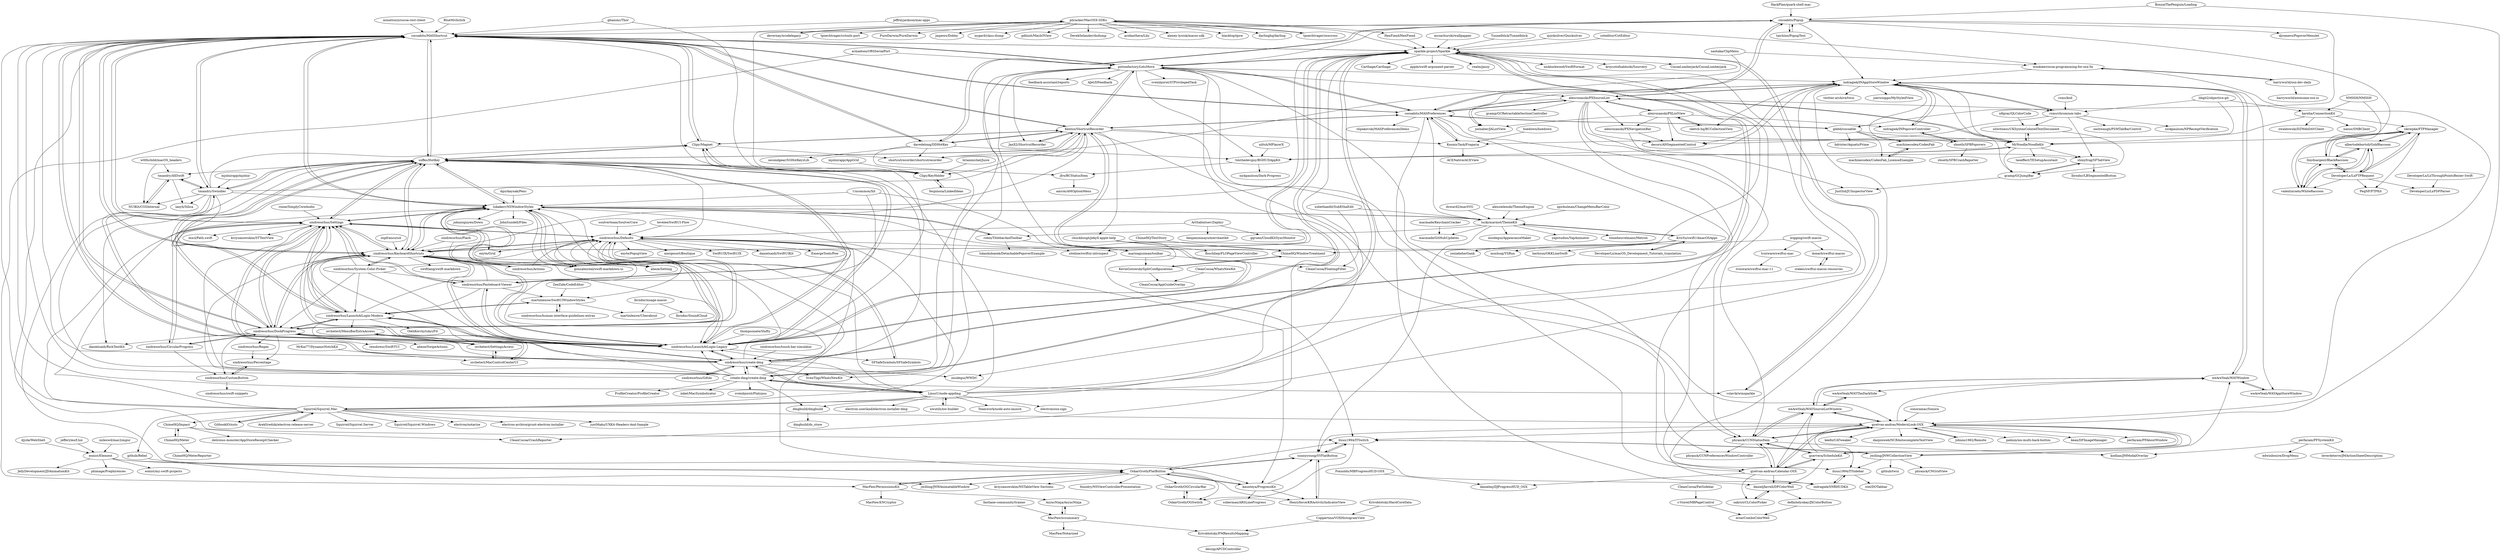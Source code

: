 digraph G {
"HackPlan/quark-shell-mac" -> "cocoabits/Popup" ["e"=1]
"Squirrel/Squirrel.Mac" -> "GitbookIO/nuts" ["e"=1]
"Squirrel/Squirrel.Mac" -> "sparkle-project/Sparkle"
"Squirrel/Squirrel.Mac" -> "ArekSredzki/electron-release-server" ["e"=1]
"Squirrel/Squirrel.Mac" -> "Squirrel/Squirrel.Server"
"Squirrel/Squirrel.Mac" -> "Squirrel/Squirrel.Windows" ["e"=1]
"Squirrel/Squirrel.Mac" -> "electron/notarize" ["e"=1]
"Squirrel/Squirrel.Mac" -> "cocoabits/MASShortcut"
"Squirrel/Squirrel.Mac" -> "electron-archive/grunt-electron-installer" ["e"=1]
"Squirrel/Squirrel.Mac" -> "gyetvan-andras/ModernLook-OSX"
"Squirrel/Squirrel.Mac" -> "potionfactory/LetsMove"
"Squirrel/Squirrel.Mac" -> "sindresorhus/Settings"
"Squirrel/Squirrel.Mac" -> "lukakerr/NSWindowStyles"
"Squirrel/Squirrel.Mac" -> "ChimeHQ/Impact"
"Squirrel/Squirrel.Mac" -> "github/Rebel"
"Squirrel/Squirrel.Mac" -> "justMaku/UXKit-Headers-And-Sample" ["e"=1]
"wigging/swift-macos" -> "trozware/swiftui-mac"
"wigging/swift-macos" -> "donarb/swiftui-macos"
"wigging/swift-macos" -> "ChimeHQ/WindowTreatment"
"mczachurski/wallpapper" -> "sparkle-project/Sparkle" ["e"=1]
"SFSafeSymbols/SFSafeSymbols" -> "sindresorhus/Defaults" ["e"=1]
"sindresorhus/Gifski" -> "sindresorhus/KeyboardShortcuts" ["e"=1]
"sindresorhus/Gifski" -> "sindresorhus/create-dmg" ["e"=1]
"sindresorhus/DockProgress" -> "sindresorhus/LaunchAtLogin-Legacy"
"sindresorhus/DockProgress" -> "sindresorhus/Settings"
"sindresorhus/DockProgress" -> "sindresorhus/KeyboardShortcuts"
"sindresorhus/DockProgress" -> "sindresorhus/Defaults"
"sindresorhus/DockProgress" -> "sindresorhus/CircularProgress"
"sindresorhus/DockProgress" -> "sindresorhus/LaunchAtLogin-Modern"
"sindresorhus/DockProgress" -> "lukakerr/NSWindowStyles"
"sindresorhus/DockProgress" -> "cocoabits/MASShortcut"
"sindresorhus/DockProgress" -> "rensbreur/SwiftTUI" ["e"=1]
"sindresorhus/DockProgress" -> "soffes/HotKey"
"sindresorhus/DockProgress" -> "sindresorhus/CustomButton"
"sindresorhus/DockProgress" -> "sindresorhus/Regex"
"sindresorhus/DockProgress" -> "aheze/SwipeActions" ["e"=1]
"sindresorhus/DockProgress" -> "sindresorhus/Percentage"
"sindresorhus/DockProgress" -> "danielsaidi/RichTextKit" ["e"=1]
"sindresorhus/Defaults" -> "sindresorhus/KeyboardShortcuts"
"sindresorhus/Defaults" -> "sindresorhus/LaunchAtLogin-Legacy"
"sindresorhus/Defaults" -> "sindresorhus/Settings"
"sindresorhus/Defaults" -> "SFSafeSymbols/SFSafeSymbols" ["e"=1]
"sindresorhus/Defaults" -> "gonzalezreal/swift-markdown-ui" ["e"=1]
"sindresorhus/Defaults" -> "EmergeTools/Pow" ["e"=1]
"sindresorhus/Defaults" -> "sindresorhus/DockProgress"
"sindresorhus/Defaults" -> "SvenTiigi/WhatsNewKit" ["e"=1]
"sindresorhus/Defaults" -> "exyte/PopupView" ["e"=1]
"sindresorhus/Defaults" -> "siteline/swiftui-introspect" ["e"=1]
"sindresorhus/Defaults" -> "mergesort/Boutique" ["e"=1]
"sindresorhus/Defaults" -> "aheze/Setting" ["e"=1]
"sindresorhus/Defaults" -> "SwiftUIX/SwiftUIX" ["e"=1]
"sindresorhus/Defaults" -> "danielsaidi/SwiftUIKit" ["e"=1]
"sindresorhus/Defaults" -> "exyte/Grid" ["e"=1]
"sindresorhus/Settings" -> "sindresorhus/LaunchAtLogin-Legacy"
"sindresorhus/Settings" -> "sindresorhus/KeyboardShortcuts"
"sindresorhus/Settings" -> "sindresorhus/Defaults"
"sindresorhus/Settings" -> "sindresorhus/DockProgress"
"sindresorhus/Settings" -> "soffes/HotKey"
"sindresorhus/Settings" -> "cocoabits/MASShortcut"
"sindresorhus/Settings" -> "lukakerr/NSWindowStyles"
"sindresorhus/Settings" -> "sindresorhus/CircularProgress"
"sindresorhus/Settings" -> "sindresorhus/LaunchAtLogin-Modern"
"sindresorhus/Settings" -> "exyte/Grid" ["e"=1]
"sindresorhus/Settings" -> "sindresorhus/Pasteboard-Viewer"
"sindresorhus/Settings" -> "sindresorhus/create-dmg"
"sindresorhus/Settings" -> "krzyzanowskim/STTextView" ["e"=1]
"sindresorhus/Settings" -> "gonzalezreal/swift-markdown-ui" ["e"=1]
"sindresorhus/Settings" -> "mxcl/Path.swift" ["e"=1]
"lukakerr/NSWindowStyles" -> "sindresorhus/LaunchAtLogin-Legacy"
"lukakerr/NSWindowStyles" -> "sindresorhus/DockProgress"
"lukakerr/NSWindowStyles" -> "cocoabits/MASShortcut"
"lukakerr/NSWindowStyles" -> "robin/TitlebarAndToolbar"
"lukakerr/NSWindowStyles" -> "sindresorhus/Settings"
"lukakerr/NSWindowStyles" -> "soffes/HotKey"
"lukakerr/NSWindowStyles" -> "sindresorhus/KeyboardShortcuts"
"lukakerr/NSWindowStyles" -> "martinlexow/SwiftUIWindowStyles"
"lukakerr/NSWindowStyles" -> "OskarGroth/FlatButton"
"lukakerr/NSWindowStyles" -> "marioaguzman/toolbar"
"lukakerr/NSWindowStyles" -> "luckymarmot/ThemeKit"
"lukakerr/NSWindowStyles" -> "kaunteya/ProgressKit"
"lukakerr/NSWindowStyles" -> "johnxnguyen/Down" ["e"=1]
"lukakerr/NSWindowStyles" -> "sparkle-project/Sparkle"
"lukakerr/NSWindowStyles" -> "JohnSundell/Files" ["e"=1]
"nwutils/nw-builder" -> "LinusU/node-appdmg" ["e"=1]
"indragiek/INAppStoreWindow" -> "weAreYeah/WAYWindow"
"indragiek/INAppStoreWindow" -> "indragiek/INPopoverController"
"indragiek/INAppStoreWindow" -> "alexrozanski/PXSourceList"
"indragiek/INAppStoreWindow" -> "gcamp/GCJumpBar"
"indragiek/INAppStoreWindow" -> "sbooth/SFBPopovers"
"indragiek/INAppStoreWindow" -> "joshaber/JAListView" ["e"=1]
"indragiek/INAppStoreWindow" -> "sketch-hq/BCCollectionView" ["e"=1]
"indragiek/INAppStoreWindow" -> "decors/ANSegmentedControl"
"indragiek/INAppStoreWindow" -> "rsms/chromium-tabs"
"indragiek/INAppStoreWindow" -> "twitter-archive/twui" ["e"=1]
"indragiek/INAppStoreWindow" -> "indragiek/SNRHUDKit"
"indragiek/INAppStoreWindow" -> "weAreYeah/WAYAppStoreWindow"
"indragiek/INAppStoreWindow" -> "MrNoodle/NoodleKit"
"indragiek/INAppStoreWindow" -> "joericioppo/MyStyledView" ["e"=1]
"indragiek/INAppStoreWindow" -> "timthedevguy/BGHUDAppKit"
"phracker/MacOSX-SDKs" -> "tpoechtrager/osxcross" ["e"=1]
"phracker/MacOSX-SDKs" -> "devernay/xcodelegacy" ["e"=1]
"phracker/MacOSX-SDKs" -> "tpoechtrager/cctools-port" ["e"=1]
"phracker/MacOSX-SDKs" -> "jmpews/Dobby" ["e"=1]
"phracker/MacOSX-SDKs" -> "nygard/class-dump" ["e"=1]
"phracker/MacOSX-SDKs" -> "gdbinit/MachOView" ["e"=1]
"phracker/MacOSX-SDKs" -> "sparkle-project/Sparkle"
"phracker/MacOSX-SDKs" -> "DerekSelander/dsdump" ["e"=1]
"phracker/MacOSX-SDKs" -> "acidanthera/Lilu" ["e"=1]
"phracker/MacOSX-SDKs" -> "alexey-lysiuk/macos-sdk"
"phracker/MacOSX-SDKs" -> "create-dmg/create-dmg"
"phracker/MacOSX-SDKs" -> "HexFiend/HexFiend" ["e"=1]
"phracker/MacOSX-SDKs" -> "PureDarwin/PureDarwin" ["e"=1]
"phracker/MacOSX-SDKs" -> "darlinghq/darling" ["e"=1]
"phracker/MacOSX-SDKs" -> "blacktop/ipsw" ["e"=1]
"LinusU/node-appdmg" -> "create-dmg/create-dmg"
"LinusU/node-appdmg" -> "sindresorhus/create-dmg"
"LinusU/node-appdmg" -> "sparkle-project/Sparkle"
"LinusU/node-appdmg" -> "cocoabits/MASShortcut"
"LinusU/node-appdmg" -> "Teamwork/node-auto-launch" ["e"=1]
"LinusU/node-appdmg" -> "indragiek/INAppStoreWindow"
"LinusU/node-appdmg" -> "electron/osx-sign" ["e"=1]
"LinusU/node-appdmg" -> "sindresorhus/LaunchAtLogin-Legacy"
"LinusU/node-appdmg" -> "nwutils/nw-builder" ["e"=1]
"LinusU/node-appdmg" -> "lukakerr/NSWindowStyles"
"LinusU/node-appdmg" -> "dmgbuild/dmgbuild"
"LinusU/node-appdmg" -> "Squirrel/Squirrel.Mac"
"LinusU/node-appdmg" -> "electron-userland/electron-installer-dmg" ["e"=1]
"LinusU/node-appdmg" -> "potionfactory/LetsMove"
"LinusU/node-appdmg" -> "soffes/HotKey"
"Uncommon/Xit" -> "lukakerr/NSWindowStyles" ["e"=1]
"Uncommon/Xit" -> "sindresorhus/Pasteboard-Viewer" ["e"=1]
"Uncommon/Xit" -> "marioaguzman/toolbar" ["e"=1]
"mileswd/mac2imgur" -> "eonist/Element" ["e"=1]
"niltsh/MPlayerX" -> "timthedevguy/BGHUDAppKit" ["e"=1]
"iluuu1994/ITSwitch" -> "jwilling/JNWCollectionView"
"iluuu1994/ITSwitch" -> "sunnyyoung/SYFlatButton"
"iluuu1994/ITSwitch" -> "OskarGroth/OGSwitch"
"iluuu1994/ITSwitch" -> "danieljfarrell/DFColorWell"
"cocoabits/MASPreferences" -> "Kentzo/ShortcutRecorder"
"cocoabits/MASPreferences" -> "glebd/cocoafob"
"cocoabits/MASPreferences" -> "cocoabits/MASShortcut"
"cocoabits/MASPreferences" -> "alexrozanski/PXSourceList"
"cocoabits/MASPreferences" -> "shpakovski/MASPreferencesDemo"
"cocoabits/MASPreferences" -> "cocoabits/Popup"
"cocoabits/MASPreferences" -> "potionfactory/LetsMove"
"cocoabits/MASPreferences" -> "phranck/CCNStatusItem"
"cocoabits/MASPreferences" -> "KosmicTask/Fragaria"
"cocoabits/MASPreferences" -> "iluuu1994/ITSidebar"
"cocoabits/MASPreferences" -> "indragiek/INAppStoreWindow"
"cocoabits/MASPreferences" -> "indragiek/SNRHUDKit"
"sindresorhus/CircularProgress" -> "sindresorhus/DockProgress"
"sindresorhus/CircularProgress" -> "sindresorhus/CustomButton"
"sindresorhus/CircularProgress" -> "sindresorhus/Settings"
"cocoabits/Popup" -> "taichino/PopupTest"
"cocoabits/Popup" -> "cocoabits/MASPreferences"
"cocoabits/Popup" -> "davedelong/DDHotKey"
"cocoabits/Popup" -> "indragiek/INAppStoreWindow"
"cocoabits/Popup" -> "cocoabits/MASShortcut"
"cocoabits/Popup" -> "MrNoodle/NoodleKit"
"cocoabits/Popup" -> "glebd/cocoafob"
"cocoabits/Popup" -> "djromero/PopoverMenulet"
"subethaedit/SubEthaEdit" -> "luckymarmot/ThemeKit" ["e"=1]
"subethaedit/SubEthaEdit" -> "CleanCocoa/FloatingFilter" ["e"=1]
"hoedown/hoedown" -> "KosmicTask/Fragaria" ["e"=1]
"dgurkaynak/Penc" -> "lukakerr/NSWindowStyles" ["e"=1]
"tpoechtrager/osxcross" -> "phracker/MacOSX-SDKs" ["e"=1]
"naotaka/ClipMenu" -> "wookiee/cocoa-programming-for-osx-5e" ["e"=1]
"naotaka/ClipMenu" -> "shortcutrecorder/shortcutrecorder" ["e"=1]
"rnine/SimplyCoreAudio" -> "sindresorhus/Settings" ["e"=1]
"albertodebortoli/GoldRaccoon" -> "lloydsargent/BlackRaccoon"
"albertodebortoli/GoldRaccoon" -> "valentinradu/WhiteRaccoon"
"albertodebortoli/GoldRaccoon" -> "nkreipke/FTPManager"
"albertodebortoli/GoldRaccoon" -> "DeveloperLx/LxFTPRequest"
"libgit2/objective-git" -> "karelia/ConnectionKit" ["e"=1]
"libgit2/objective-git" -> "KosmicTask/Fragaria" ["e"=1]
"libgit2/objective-git" -> "rsms/chromium-tabs" ["e"=1]
"glebd/cocoafob" -> "machinecodex/CodexFab_LicenseExample"
"glebd/cocoafob" -> "bdrister/AquaticPrime"
"glebd/cocoafob" -> "cocoabits/MASPreferences"
"glebd/cocoafob" -> "machinecodex/CodexFab"
"glebd/cocoafob" -> "MrNoodle/NoodleKit"
"indragiek/INPopoverController" -> "sbooth/SFBPopovers"
"indragiek/INPopoverController" -> "indragiek/INAppStoreWindow"
"ChimeHQ/WindowTreatment" -> "KevinGutowski/SplitConfigurations"
"sbooth/SFBPopovers" -> "indragiek/INPopoverController"
"sbooth/SFBPopovers" -> "sbooth/SFBCrashReporter"
"devernay/xcodelegacy" -> "phracker/MacOSX-SDKs" ["e"=1]
"sketch-hq/BCCollectionView" -> "alexrozanski/PXListView" ["e"=1]
"CleanCocoa/WhatsNewKit" -> "CleanCocoa/AppGuideOverlay"
"MacPaw/PermissionsKit" -> "AsyncNinja/AsyncNinja"
"MacPaw/PermissionsKit" -> "MacPaw/ENCryptor"
"MacPaw/PermissionsKit" -> "OskarGroth/FlatButton"
"Kentzo/ShortcutRecorder" -> "JanX2/ShortcutRecorder"
"Kentzo/ShortcutRecorder" -> "cocoabits/MASShortcut"
"Kentzo/ShortcutRecorder" -> "cocoabits/MASPreferences"
"Kentzo/ShortcutRecorder" -> "soffes/HotKey"
"Kentzo/ShortcutRecorder" -> "Clipy/KeyHolder"
"Kentzo/ShortcutRecorder" -> "davedelong/DDHotKey"
"Kentzo/ShortcutRecorder" -> "potionfactory/LetsMove"
"Kentzo/ShortcutRecorder" -> "shortcutrecorder/shortcutrecorder"
"Kentzo/ShortcutRecorder" -> "phranck/CCNPreferencesWindowController"
"Kentzo/ShortcutRecorder" -> "Clipy/Magnet"
"Kentzo/ShortcutRecorder" -> "KosmicTask/Fragaria"
"Kentzo/ShortcutRecorder" -> "sindresorhus/LaunchAtLogin-Legacy"
"Kentzo/ShortcutRecorder" -> "sindresorhus/KeyboardShortcuts"
"Kentzo/ShortcutRecorder" -> "chuckhoupt/jekyll-apple-help"
"Kentzo/ShortcutRecorder" -> "gyetvan-andras/ModernLook-OSX"
"JanX2/ShortcutRecorder" -> "Kentzo/ShortcutRecorder"
"gcamp/GCJumpBar" -> "shinyfrog/SFTabView"
"gcamp/GCJumpBar" -> "JustSid/JUInspectorView"
"NMSSH/NMSSH" -> "lloydsargent/BlackRaccoon" ["e"=1]
"NMSSH/NMSSH" -> "karelia/ConnectionKit" ["e"=1]
"sindresorhus/Plash" -> "sindresorhus/KeyboardShortcuts" ["e"=1]
"sindresorhus/Plash" -> "sindresorhus/LaunchAtLogin-Legacy" ["e"=1]
"gbammc/Thor" -> "cocoabits/MASShortcut" ["e"=1]
"gbammc/Thor" -> "Clipy/KeyHolder" ["e"=1]
"timthedevguy/BGHUDAppKit" -> "MrNoodle/NoodleKit"
"timthedevguy/BGHUDAppKit" -> "nickpaulson/Dark-Progress"
"timthedevguy/BGHUDAppKit" -> "jfro/BCStatusItem"
"HexFiend/HexFiend" -> "sparkle-project/Sparkle" ["e"=1]
"sparkle-project/Sparkle" -> "sindresorhus/create-dmg"
"sparkle-project/Sparkle" -> "cocoabits/MASShortcut"
"sparkle-project/Sparkle" -> "sindresorhus/LaunchAtLogin-Legacy"
"sparkle-project/Sparkle" -> "insidegui/WWDC" ["e"=1]
"sparkle-project/Sparkle" -> "sindresorhus/KeyboardShortcuts"
"sparkle-project/Sparkle" -> "apple/swift-argument-parser" ["e"=1]
"sparkle-project/Sparkle" -> "realm/jazzy" ["e"=1]
"sparkle-project/Sparkle" -> "create-dmg/create-dmg"
"sparkle-project/Sparkle" -> "nicklockwood/SwiftFormat" ["e"=1]
"sparkle-project/Sparkle" -> "vslavik/winsparkle" ["e"=1]
"sparkle-project/Sparkle" -> "siteline/swiftui-introspect" ["e"=1]
"sparkle-project/Sparkle" -> "krzysztofzablocki/Sourcery" ["e"=1]
"sparkle-project/Sparkle" -> "CocoaLumberjack/CocoaLumberjack" ["e"=1]
"sparkle-project/Sparkle" -> "Carthage/Carthage" ["e"=1]
"sparkle-project/Sparkle" -> "potionfactory/LetsMove"
"sindresorhus/KeyboardShortcuts" -> "sindresorhus/LaunchAtLogin-Legacy"
"sindresorhus/KeyboardShortcuts" -> "sindresorhus/Settings"
"sindresorhus/KeyboardShortcuts" -> "sindresorhus/Defaults"
"sindresorhus/KeyboardShortcuts" -> "soffes/HotKey"
"sindresorhus/KeyboardShortcuts" -> "sindresorhus/DockProgress"
"sindresorhus/KeyboardShortcuts" -> "sindresorhus/LaunchAtLogin-Modern"
"sindresorhus/KeyboardShortcuts" -> "gonzalezreal/swift-markdown-ui" ["e"=1]
"sindresorhus/KeyboardShortcuts" -> "cocoabits/MASShortcut"
"sindresorhus/KeyboardShortcuts" -> "sindresorhus/Actions" ["e"=1]
"sindresorhus/KeyboardShortcuts" -> "lukakerr/NSWindowStyles"
"sindresorhus/KeyboardShortcuts" -> "sindresorhus/System-Color-Picker" ["e"=1]
"sindresorhus/KeyboardShortcuts" -> "sparkle-project/Sparkle"
"sindresorhus/KeyboardShortcuts" -> "aheze/Setting" ["e"=1]
"sindresorhus/KeyboardShortcuts" -> "sindresorhus/create-dmg"
"sindresorhus/KeyboardShortcuts" -> "swiftlang/swift-markdown" ["e"=1]
"gservera/ScheduleKit" -> "gyetvan-andras/Calendar-OSX"
"gservera/ScheduleKit" -> "phranck/CCNStatusItem"
"gservera/ScheduleKit" -> "gyetvan-andras/ModernLook-OSX"
"gservera/ScheduleKit" -> "weAreYeah/WAYSourceListWindow"
"gservera/ScheduleKit" -> "danieljfarrell/DFColorWell"
"soulverteam/SoulverCore" -> "sindresorhus/Defaults" ["e"=1]
"weAreYeah/WAYWindow" -> "weAreYeah/WAYAppStoreWindow"
"weAreYeah/WAYWindow" -> "weAreYeah/WAYSourceListWindow"
"weAreYeah/WAYWindow" -> "indragiek/INAppStoreWindow"
"weAreYeah/WAYWindow" -> "weAreYeah/WAYTheDarkSide"
"Foxnolds/MBProgressHUD-OSX" -> "danielmj/DJProgressHUD_OSX"
"weAreYeah/WAYSourceListWindow" -> "weAreYeah/WAYTheDarkSide"
"weAreYeah/WAYSourceListWindow" -> "weAreYeah/WAYWindow"
"weAreYeah/WAYSourceListWindow" -> "phranck/CCNStatusItem"
"weAreYeah/WAYSourceListWindow" -> "gyetvan-andras/ModernLook-OSX"
"phranck/CCNStatusItem" -> "gyetvan-andras/Calendar-OSX"
"phranck/CCNStatusItem" -> "gyetvan-andras/ModernLook-OSX"
"phranck/CCNStatusItem" -> "weAreYeah/WAYSourceListWindow"
"phranck/CCNStatusItem" -> "phranck/CCNPreferencesWindowController"
"phranck/CCNStatusItem" -> "kodlian/JMModalOverlay"
"phranck/CCNStatusItem" -> "gservera/ScheduleKit"
"ChimeHQ/Impact" -> "ChimeHQ/Meter"
"ChimeHQ/Impact" -> "CleanCocoa/CrashReporter"
"ChimeHQ/Impact" -> "delicious-monster/AppStoreReceiptChecker" ["e"=1]
"valentinradu/WhiteRaccoon" -> "lloydsargent/BlackRaccoon"
"valentinradu/WhiteRaccoon" -> "albertodebortoli/GoldRaccoon"
"valentinradu/WhiteRaccoon" -> "nkreipke/FTPManager"
"DeveloperLx/LxThroughPointsBezier-Swift" -> "DeveloperLx/LxPDFParser" ["e"=1]
"sindresorhus/Pasteboard-Viewer" -> "sindresorhus/LaunchAtLogin-Legacy"
"sindresorhus/Pasteboard-Viewer" -> "sindresorhus/Settings"
"sindresorhus/Pasteboard-Viewer" -> "sindresorhus/KeyboardShortcuts"
"sindresorhus/Pasteboard-Viewer" -> "sindresorhus/LaunchAtLogin-Modern"
"sindresorhus/Pasteboard-Viewer" -> "martinlexow/SwiftUIWindowStyles"
"sindresorhus/Pasteboard-Viewer" -> "soffes/HotKey"
"mjolnirapp/mjolnir" -> "tmandry/Swindler" ["e"=1]
"alexzielenski/ThemeEngine" -> "luckymarmot/ThemeKit" ["e"=1]
"johnno1962/Remote" -> "gyetvan-andras/ModernLook-OSX" ["e"=1]
"sindresorhus/Percentage" -> "sindresorhus/CustomButton"
"DeveloperLx/LxFTPRequest" -> "nkreipke/FTPManager"
"DeveloperLx/LxFTPRequest" -> "lloydsargent/BlackRaccoon"
"DeveloperLx/LxFTPRequest" -> "albertodebortoli/GoldRaccoon"
"DeveloperLx/LxFTPRequest" -> "PeqNP/FTPKit"
"DeveloperLx/LxFTPRequest" -> "DeveloperLx/LxPDFParser"
"DeveloperLx/LxFTPRequest" -> "valentinradu/WhiteRaccoon"
"weAreYeah/WAYTheDarkSide" -> "weAreYeah/WAYSourceListWindow"
"trozware/swiftui-mac" -> "trozware/swiftui-mac-11"
"marioaguzman/toolbar" -> "KevinGutowski/SplitConfigurations"
"marioaguzman/toolbar" -> "CleanCocoa/FloatingFilter"
"weAreYeah/WAYAppStoreWindow" -> "weAreYeah/WAYWindow"
"donarb/swiftui-macos" -> "stakes/swiftui-macos-resources"
"ChimeHQ/Meter" -> "ChimeHQ/Impact"
"ChimeHQ/Meter" -> "ChimeHQ/MeterReporter"
"sindresorhus/CustomButton" -> "sindresorhus/swift-snippets"
"sindresorhus/CustomButton" -> "sindresorhus/Percentage"
"stakes/swiftui-macos-resources" -> "donarb/swiftui-macos"
"ChimeHQ/TextStory" -> "ChimeHQ/WindowTreatment" ["e"=1]
"machinecodex/CodexFab" -> "machinecodex/CodexFab_LicenseExample"
"machinecodex/CodexFab_LicenseExample" -> "machinecodex/CodexFab"
"danieljfarrell/DFColorWell" -> "sakrist/CLColorPicker"
"danieljfarrell/DFColorWell" -> "definitelyokay/JXColorButton"
"igorkulman/ChangeMenuBarColor" -> "luckymarmot/ThemeKit" ["e"=1]
"mmattozzi/cocoa-rest-client" -> "cocoabits/MASShortcut" ["e"=1]
"ZeeZide/CodeEditor" -> "martinlexow/SwiftUIWindowStyles" ["e"=1]
"gyetvan-andras/ModernLook-OSX" -> "gyetvan-andras/Calendar-OSX"
"gyetvan-andras/ModernLook-OSX" -> "phranck/CCNStatusItem"
"gyetvan-andras/ModernLook-OSX" -> "weAreYeah/WAYSourceListWindow"
"gyetvan-andras/ModernLook-OSX" -> "gservera/ScheduleKit"
"gyetvan-andras/ModernLook-OSX" -> "palmin/ios-multi-back-button" ["e"=1]
"gyetvan-andras/ModernLook-OSX" -> "iluuu1994/ITSwitch"
"gyetvan-andras/ModernLook-OSX" -> "kean/DFImageManager" ["e"=1]
"gyetvan-andras/ModernLook-OSX" -> "sunnyyoung/SYFlatButton"
"gyetvan-andras/ModernLook-OSX" -> "perfaram/PFAboutWindow"
"gyetvan-andras/ModernLook-OSX" -> "jwilling/JNWCollectionView"
"gyetvan-andras/ModernLook-OSX" -> "keefo/CATweaker" ["e"=1]
"gyetvan-andras/ModernLook-OSX" -> "danjonweb/NCRAutocompleteTextView"
"gyetvan-andras/ModernLook-OSX" -> "johnno1962/Remote" ["e"=1]
"gyetvan-andras/ModernLook-OSX" -> "weAreYeah/WAYWindow"
"gyetvan-andras/ModernLook-OSX" -> "iluuu1994/ITSidebar"
"Tunnelblick/Tunnelblick" -> "sparkle-project/Sparkle" ["e"=1]
"quicksilver/Quicksilver" -> "sparkle-project/Sparkle" ["e"=1]
"martinlexow/SwiftUIWindowStyles" -> "martinlexow/Uberabout"
"martinlexow/SwiftUIWindowStyles" -> "sindresorhus/LaunchAtLogin-Modern"
"martinlexow/SwiftUIWindowStyles" -> "sindresorhus/human-interface-guidelines-extras"
"MrNoodle/NoodleKit" -> "gcamp/GCJumpBar"
"MrNoodle/NoodleKit" -> "uliwitness/UKSyntaxColoredTextDocument"
"MrNoodle/NoodleKit" -> "timthedevguy/BGHUDAppKit"
"MrNoodle/NoodleKit" -> "taoeffect/TESetupAssistant"
"MrNoodle/NoodleKit" -> "shinyfrog/SFTabView"
"MrNoodle/NoodleKit" -> "alexrozanski/PXSourceList"
"jeffreyjackson/mac-apps" -> "cocoabits/MASShortcut" ["e"=1]
"jeffreyjackson/mac-apps" -> "wookiee/cocoa-programming-for-osx-5e" ["e"=1]
"sindresorhus/System-Color-Picker" -> "sindresorhus/KeyboardShortcuts" ["e"=1]
"sindresorhus/System-Color-Picker" -> "sindresorhus/LaunchAtLogin-Legacy" ["e"=1]
"sindresorhus/System-Color-Picker" -> "sindresorhus/Pasteboard-Viewer" ["e"=1]
"sindresorhus/System-Color-Picker" -> "sindresorhus/Defaults" ["e"=1]
"sindresorhus/System-Color-Picker" -> "sindresorhus/DockProgress" ["e"=1]
"sindresorhus/System-Color-Picker" -> "sindresorhus/LaunchAtLogin-Modern" ["e"=1]
"sindresorhus/System-Color-Picker" -> "sindresorhus/Settings" ["e"=1]
"BonzaiThePenguin/Loading" -> "gyetvan-andras/ModernLook-OSX" ["e"=1]
"BonzaiThePenguin/Loading" -> "cocoabits/Popup" ["e"=1]
"eonist/Element" -> "eonist/my-swift-projects"
"eonist/Element" -> "kaunteya/ProgressKit"
"eonist/Element" -> "JellyDevelopment/JDAnimationKit" ["e"=1]
"eonist/Element" -> "phimage/Prephirences" ["e"=1]
"eonist/Element" -> "OskarGroth/FlatButton"
"kaunteya/ProgressKit" -> "sunnyyoung/SYFlatButton"
"kaunteya/ProgressKit" -> "Henryforce/KRActivityIndicatorView"
"kaunteya/ProgressKit" -> "OskarGroth/FlatButton"
"kaunteya/ProgressKit" -> "soberman/ARSLineProgress" ["e"=1]
"NUIKit/CGSInternal" -> "tmandry/AXSwift"
"perfaram/PFSystemKit" -> "edwinbosire/DropMenu" ["e"=1]
"perfaram/PFSystemKit" -> "leverdeterre/JMActionSheetDescription" ["e"=1]
"perfaram/PFSystemKit" -> "kodlian/JMModalOverlay"
"gyetvan-andras/Calendar-OSX" -> "gyetvan-andras/ModernLook-OSX"
"gyetvan-andras/Calendar-OSX" -> "phranck/CCNStatusItem"
"gyetvan-andras/Calendar-OSX" -> "gservera/ScheduleKit"
"gyetvan-andras/Calendar-OSX" -> "sakrist/CLColorPicker"
"gyetvan-andras/Calendar-OSX" -> "danielmj/DJProgressHUD_OSX"
"gyetvan-andras/Calendar-OSX" -> "danieljfarrell/DFColorWell"
"gyetvan-andras/Calendar-OSX" -> "weAreYeah/WAYSourceListWindow"
"potionfactory/LetsMove" -> "cocoabits/MASPreferences"
"potionfactory/LetsMove" -> "Kentzo/ShortcutRecorder"
"potionfactory/LetsMove" -> "cocoabits/MASShortcut"
"potionfactory/LetsMove" -> "AJet/DFeedback"
"potionfactory/LetsMove" -> "sparkle-project/Sparkle"
"potionfactory/LetsMove" -> "alexrozanski/PXSourceList"
"potionfactory/LetsMove" -> "iluuu1994/ITSwitch"
"potionfactory/LetsMove" -> "timthedevguy/BGHUDAppKit"
"potionfactory/LetsMove" -> "JanX2/ShortcutRecorder"
"potionfactory/LetsMove" -> "phranck/CCNStatusItem"
"potionfactory/LetsMove" -> "sveinbjornt/STPrivilegedTask" ["e"=1]
"potionfactory/LetsMove" -> "cocoabits/Popup"
"potionfactory/LetsMove" -> "indragiek/INAppStoreWindow"
"potionfactory/LetsMove" -> "feedback-assistant/reports"
"potionfactory/LetsMove" -> "gyetvan-andras/Calendar-OSX"
"n8gray/QLColorCode" -> "uliwitness/UKSyntaxColoredTextDocument" ["e"=1]
"lbrndnr/nuage-macos" -> "lbrndnr/SoundCloud"
"lbrndnr/nuage-macos" -> "martinlexow/Uberabout"
"taichino/PopupTest" -> "cocoabits/Popup"
"wookiee/cocoa-programming-for-osx-5e" -> "harryworld/osx-dev-daily"
"wookiee/cocoa-programming-for-osx-5e" -> "indragiek/INAppStoreWindow"
"wookiee/cocoa-programming-for-osx-5e" -> "gyetvan-andras/ModernLook-OSX"
"sakrist/CLColorPicker" -> "danieljfarrell/DFColorWell"
"mjolnirapp/AppGrid" -> "Clipy/KeyHolder" ["e"=1]
"Krivoblotsky/HardCoreData" -> "Coppertino/VOXHistogramView" ["e"=1]
"sindresorhus/human-interface-guidelines-extras" -> "martinlexow/SwiftUIWindowStyles"
"indragiek/SNRHUDKit" -> "iluuu1994/ITSidebar"
"Coppertino/VOXHistogramView" -> "Krivoblotsky/FMResultsMapping"
"sindresorhus/Regex" -> "sindresorhus/Percentage"
"chuckhoupt/jekyll-apple-help" -> "floschliep/FLOPageViewController"
"chuckhoupt/jekyll-apple-help" -> "CleanCocoa/CrashReporter"
"chuckhoupt/jekyll-apple-help" -> "ChimeHQ/WindowTreatment"
"KevinGutowski/SplitConfigurations" -> "ChimeHQ/WindowTreatment"
"KevinGutowski/SplitConfigurations" -> "CleanCocoa/AppGuideOverlay"
"djyde/WebShell" -> "eonist/Element" ["e"=1]
"vslavik/winsparkle" -> "sparkle-project/Sparkle" ["e"=1]
"sindresorhus/Actions" -> "sindresorhus/KeyboardShortcuts" ["e"=1]
"sindresorhus/Actions" -> "sindresorhus/Defaults" ["e"=1]
"jefferyleo/f.lux" -> "eonist/Element" ["e"=1]
"GitbookIO/nuts" -> "Squirrel/Squirrel.Mac" ["e"=1]
"armadsen/ORSSerialPort" -> "MacPaw/PermissionsKit" ["e"=1]
"armadsen/ORSSerialPort" -> "potionfactory/LetsMove" ["e"=1]
"ospfranco/sol" -> "sindresorhus/KeyboardShortcuts" ["e"=1]
"alexrozanski/PXSourceList" -> "alexrozanski/PXListView"
"alexrozanski/PXSourceList" -> "alexrozanski/PXNavigationBar"
"alexrozanski/PXSourceList" -> "indragiek/INAppStoreWindow"
"alexrozanski/PXSourceList" -> "MrNoodle/NoodleKit"
"alexrozanski/PXSourceList" -> "gyetvan-andras/Calendar-OSX"
"alexrozanski/PXSourceList" -> "cocoabits/MASPreferences"
"alexrozanski/PXSourceList" -> "joshaber/JAListView" ["e"=1]
"alexrozanski/PXSourceList" -> "shinyfrog/SFTabView"
"alexrozanski/PXSourceList" -> "decors/ANSegmentedControl"
"alexrozanski/PXSourceList" -> "phranck/CCNStatusItem"
"alexrozanski/PXSourceList" -> "rsms/chromium-tabs"
"alexrozanski/PXSourceList" -> "gcamp/GCRetractableSectionController" ["e"=1]
"tmandry/Swindler" -> "tmandry/AXSwift"
"tmandry/Swindler" -> "ianyh/Silica"
"tmandry/Swindler" -> "NUIKit/CGSInternal"
"tmandry/Swindler" -> "soffes/HotKey"
"tmandry/Swindler" -> "sindresorhus/LaunchAtLogin-Legacy"
"tmandry/Swindler" -> "cocoabits/MASShortcut"
"tmandry/Swindler" -> "sindresorhus/KeyboardShortcuts"
"tmandry/Swindler" -> "OskarGroth/FlatButton"
"tmandry/Swindler" -> "Clipy/Magnet"
"tmandry/Swindler" -> "lukakerr/NSWindowStyles"
"tmandry/Swindler" -> "Kentzo/ShortcutRecorder"
"harryworld/osx-dev-daily" -> "wookiee/cocoa-programming-for-osx-5e"
"harryworld/osx-dev-daily" -> "harryworld/awesome-osx-ui"
"tmandry/AXSwift" -> "tmandry/Swindler"
"tmandry/AXSwift" -> "NUIKit/CGSInternal"
"tmandry/AXSwift" -> "ianyh/Silica"
"ArtSabintsev/Zephyr" -> "sindresorhus/Defaults"
"ArtSabintsev/Zephyr" -> "ggruen/CloudKitSyncMonitor" ["e"=1]
"ArtSabintsev/Zephyr" -> "benjaminmayo/merchantkit" ["e"=1]
"lloydsargent/BlackRaccoon" -> "valentinradu/WhiteRaccoon"
"lloydsargent/BlackRaccoon" -> "albertodebortoli/GoldRaccoon"
"lloydsargent/BlackRaccoon" -> "nkreipke/FTPManager"
"lloydsargent/BlackRaccoon" -> "DeveloperLx/LxFTPRequest"
"cocoabits/MASShortcut" -> "Kentzo/ShortcutRecorder"
"cocoabits/MASShortcut" -> "soffes/HotKey"
"cocoabits/MASShortcut" -> "sindresorhus/LaunchAtLogin-Legacy"
"cocoabits/MASShortcut" -> "cocoabits/MASPreferences"
"cocoabits/MASShortcut" -> "sindresorhus/KeyboardShortcuts"
"cocoabits/MASShortcut" -> "davedelong/DDHotKey"
"cocoabits/MASShortcut" -> "lukakerr/NSWindowStyles"
"cocoabits/MASShortcut" -> "sindresorhus/Settings"
"cocoabits/MASShortcut" -> "sparkle-project/Sparkle"
"cocoabits/MASShortcut" -> "sindresorhus/DockProgress"
"cocoabits/MASShortcut" -> "potionfactory/LetsMove"
"cocoabits/MASShortcut" -> "iluuu1994/ITSwitch"
"cocoabits/MASShortcut" -> "Clipy/KeyHolder"
"cocoabits/MASShortcut" -> "tmandry/Swindler"
"cocoabits/MASShortcut" -> "Clipy/Magnet"
"sonoramac/Sonora" -> "gyetvan-andras/ModernLook-OSX" ["e"=1]
"fespinoza/LinkedIdeas" -> "Clipy/KeyHolder" ["e"=1]
"Krivoblotsky/FMResultsMapping" -> "deszip/APCDController"
"create-dmg/create-dmg" -> "LinusU/node-appdmg"
"create-dmg/create-dmg" -> "sindresorhus/create-dmg"
"create-dmg/create-dmg" -> "sparkle-project/Sparkle"
"create-dmg/create-dmg" -> "sindresorhus/LaunchAtLogin-Legacy"
"create-dmg/create-dmg" -> "sindresorhus/KeyboardShortcuts"
"create-dmg/create-dmg" -> "inket/MacSymbolicator" ["e"=1]
"create-dmg/create-dmg" -> "dmgbuild/dmgbuild"
"create-dmg/create-dmg" -> "cocoabits/MASShortcut"
"create-dmg/create-dmg" -> "potionfactory/LetsMove"
"create-dmg/create-dmg" -> "soffes/HotKey"
"create-dmg/create-dmg" -> "sveinbjornt/Platypus" ["e"=1]
"create-dmg/create-dmg" -> "lukakerr/NSWindowStyles"
"create-dmg/create-dmg" -> "sindresorhus/Settings"
"create-dmg/create-dmg" -> "vslavik/winsparkle" ["e"=1]
"create-dmg/create-dmg" -> "ProfileCreator/ProfileCreator" ["e"=1]
"ArekSredzki/electron-release-server" -> "Squirrel/Squirrel.Mac" ["e"=1]
"sindresorhus/LaunchAtLogin-Modern" -> "sindresorhus/LaunchAtLogin-Legacy"
"sindresorhus/LaunchAtLogin-Modern" -> "sindresorhus/KeyboardShortcuts"
"sindresorhus/LaunchAtLogin-Modern" -> "martinlexow/SwiftUIWindowStyles"
"sindresorhus/LaunchAtLogin-Modern" -> "orchetect/SettingsAccess"
"sindresorhus/LaunchAtLogin-Modern" -> "sindresorhus/DockProgress"
"sindresorhus/LaunchAtLogin-Modern" -> "orchetect/MenuBarExtraAccess"
"sindresorhus/LaunchAtLogin-Modern" -> "sindresorhus/Defaults"
"sindresorhus/LaunchAtLogin-Modern" -> "sindresorhus/Settings"
"sindresorhus/LaunchAtLogin-Modern" -> "soffes/HotKey"
"sindresorhus/LaunchAtLogin-Modern" -> "OlehKorchytskyi/Fit"
"davedelong/DDHotKey" -> "secondgear/SGHotKeysLib"
"davedelong/DDHotKey" -> "cocoabits/MASShortcut"
"davedelong/DDHotKey" -> "shortcutrecorder/shortcutrecorder"
"davedelong/DDHotKey" -> "Kentzo/ShortcutRecorder"
"davedelong/DDHotKey" -> "cocoabits/Popup"
"davedelong/DDHotKey" -> "jfro/BCStatusItem"
"davedelong/DDHotKey" -> "timthedevguy/BGHUDAppKit"
"nkreipke/FTPManager" -> "albertodebortoli/GoldRaccoon"
"nkreipke/FTPManager" -> "lloydsargent/BlackRaccoon"
"nkreipke/FTPManager" -> "DeveloperLx/LxFTPRequest"
"nkreipke/FTPManager" -> "valentinradu/WhiteRaccoon"
"nkreipke/FTPManager" -> "PeqNP/FTPKit"
"robin/TitlebarAndToolbar" -> "lukaskubanek/DetachablePopoverExample"
"robin/TitlebarAndToolbar" -> "lukakerr/NSWindowStyles"
"robin/TitlebarAndToolbar" -> "marioaguzman/toolbar"
"github/Rebel" -> "jwilling/JNWAnimatableWindow"
"tevelee/SwiftUI-Flow" -> "sindresorhus/Defaults" ["e"=1]
"Clipy/Magnet" -> "Clipy/KeyHolder"
"Clipy/Magnet" -> "soffes/HotKey"
"Clipy/Magnet" -> "shortcutrecorder/shortcutrecorder"
"Clipy/Magnet" -> "Kentzo/ShortcutRecorder"
"Clipy/Magnet" -> "cocoabits/MASShortcut"
"orchetect/MacControlCenterUI" -> "orchetect/MenuBarExtraAccess"
"orchetect/MacControlCenterUI" -> "orchetect/SettingsAccess"
"uliwitness/UKSyntaxColoredTextDocument" -> "MrNoodle/NoodleKit"
"uliwitness/UKSyntaxColoredTextDocument" -> "gcamp/GCJumpBar"
"definitelyokay/JXColorButton" -> "erne/ComboColorWell"
"luckymarmot/ThemeKit" -> "insidegui/AppearanceMaker"
"luckymarmot/ThemeKit" -> "KrisYu/swift14macOSApps"
"luckymarmot/ThemeKit" -> "robin/TitlebarAndToolbar"
"luckymarmot/ThemeKit" -> "cocoabits/MASPreferences"
"luckymarmot/ThemeKit" -> "lukakerr/NSWindowStyles"
"luckymarmot/ThemeKit" -> "macmade/GitHubUpdates"
"luckymarmot/ThemeKit" -> "yapstudios/YapAnimator" ["e"=1]
"luckymarmot/ThemeKit" -> "sunnyyoung/SYFlatButton"
"luckymarmot/ThemeKit" -> "toineheuvelmans/Metron" ["e"=1]
"fastlane-community/trainer" -> "MacPaw/xcsummary" ["e"=1]
"MrKai77/DynamicNotchKit" -> "orchetect/MacControlCenterUI" ["e"=1]
"AsyncNinja/AsyncNinja" -> "MacPaw/xcsummary"
"w0lfschild/macOS_headers" -> "NUIKit/CGSInternal" ["e"=1]
"w0lfschild/macOS_headers" -> "tmandry/AXSwift" ["e"=1]
"KosmicTask/Fragaria" -> "ACENative/ACEView"
"KosmicTask/Fragaria" -> "cocoabits/MASPreferences"
"OskarGroth/FlatButton" -> "sunnyyoung/SYFlatButton"
"OskarGroth/FlatButton" -> "OskarGroth/OGSwitch"
"OskarGroth/FlatButton" -> "Henryforce/KRActivityIndicatorView"
"OskarGroth/FlatButton" -> "iluuu1994/ITSwitch"
"OskarGroth/FlatButton" -> "krzyzanowskim/NSTableView-Sections"
"OskarGroth/FlatButton" -> "OskarGroth/OGCircularBar"
"OskarGroth/FlatButton" -> "jwilling/JNWAnimatableWindow"
"OskarGroth/FlatButton" -> "MacPaw/PermissionsKit"
"OskarGroth/FlatButton" -> "foundry/NSViewControllerPresentation"
"OskarGroth/FlatButton" -> "kaunteya/ProgressKit"
"orchetect/MenuBarExtraAccess" -> "orchetect/MacControlCenterUI"
"orchetect/MenuBarExtraAccess" -> "orchetect/SettingsAccess"
"Clipy/KeyHolder" -> "Clipy/Magnet"
"Clipy/KeyHolder" -> "fespinoza/LinkedIdeas" ["e"=1]
"shinyfrog/SFTabView" -> "gcamp/GCJumpBar"
"shinyfrog/SFTabView" -> "lbrndnr/LBSegmentedButton"
"alexrozanski/PXListView" -> "alexrozanski/PXSourceList"
"alexrozanski/PXListView" -> "sketch-hq/BCCollectionView" ["e"=1]
"alexrozanski/PXListView" -> "alexrozanski/PXNavigationBar"
"alexrozanski/PXListView" -> "decors/ANSegmentedControl"
"alexrozanski/PXListView" -> "joshaber/JAListView" ["e"=1]
"alexrozanski/PXListView" -> "MrNoodle/NoodleKit"
"alexrozanski/PXListView" -> "indragiek/INPopoverController"
"alexrozanski/PXNavigationBar" -> "JustSid/JUInspectorView"
"alexrozanski/PXNavigationBar" -> "decors/ANSegmentedControl"
"orchetect/SettingsAccess" -> "orchetect/MenuBarExtraAccess"
"orchetect/SettingsAccess" -> "orchetect/MacControlCenterUI"
"jfro/BCStatusItem" -> "amrox/AMOptionMenu"
"BlueM/cliclick" -> "cocoabits/MASShortcut" ["e"=1]
"brianmichel/Juice" -> "Clipy/KeyHolder" ["e"=1]
"dsward2/macSVG" -> "luckymarmot/ThemeKit" ["e"=1]
"karelia/ConnectionKit" -> "zwaldowski/DZWebDAVClient"
"karelia/ConnectionKit" -> "MrNoodle/NoodleKit"
"karelia/ConnectionKit" -> "nkreipke/FTPManager"
"karelia/ConnectionKit" -> "naxos/SMBClient" ["e"=1]
"MacPaw/xcsummary" -> "Krivoblotsky/FMResultsMapping"
"MacPaw/xcsummary" -> "MacPaw/Notarized"
"MacPaw/xcsummary" -> "AsyncNinja/AsyncNinja"
"Henryforce/KRActivityIndicatorView" -> "sunnyyoung/SYFlatButton"
"sunnyyoung/SYFlatButton" -> "OskarGroth/FlatButton"
"sunnyyoung/SYFlatButton" -> "Henryforce/KRActivityIndicatorView"
"sunnyyoung/SYFlatButton" -> "iluuu1994/ITSwitch"
"sindresorhus/create-dmg" -> "sindresorhus/LaunchAtLogin-Legacy"
"sindresorhus/create-dmg" -> "create-dmg/create-dmg"
"sindresorhus/create-dmg" -> "sparkle-project/Sparkle"
"sindresorhus/create-dmg" -> "sindresorhus/KeyboardShortcuts"
"sindresorhus/create-dmg" -> "sindresorhus/Settings"
"sindresorhus/create-dmg" -> "LinusU/node-appdmg"
"sindresorhus/create-dmg" -> "sindresorhus/Defaults"
"sindresorhus/create-dmg" -> "sindresorhus/DockProgress"
"sindresorhus/create-dmg" -> "cocoabits/MASShortcut"
"sindresorhus/create-dmg" -> "sindresorhus/Gifski" ["e"=1]
"sindresorhus/create-dmg" -> "soffes/HotKey"
"sindresorhus/create-dmg" -> "SvenTiigi/WhatsNewKit" ["e"=1]
"sindresorhus/create-dmg" -> "insidegui/WWDC" ["e"=1]
"sindresorhus/create-dmg" -> "lukakerr/NSWindowStyles"
"sindresorhus/create-dmg" -> "sindresorhus/LaunchAtLogin-Modern"
"rsms/kod" -> "rsms/chromium-tabs" ["e"=1]
"sindresorhus/touch-bar-simulator" -> "sindresorhus/create-dmg" ["e"=1]
"jwilling/JNWCollectionView" -> "iluuu1994/ITSwitch"
"jwilling/JNWCollectionView" -> "weAreYeah/WAYWindow"
"jwilling/JNWCollectionView" -> "iluuu1994/ITSidebar"
"jwilling/JNWCollectionView" -> "github/twui"
"jwilling/JNWCollectionView" -> "phranck/CNGridView"
"DeveloperLx/macOS_Development_Tutorials_translation" -> "KrisYu/swift14macOSApps" ["e"=1]
"OskarGroth/OGSwitch" -> "OskarGroth/OGCircularBar"
"iluuu1994/ITSidebar" -> "stel/DOTabbar"
"iluuu1994/ITSidebar" -> "indragiek/SNRHUDKit"
"rsms/chromium-tabs" -> "zachwaugh/PSMTabBarControl"
"rsms/chromium-tabs" -> "uliwitness/UKSyntaxColoredTextDocument"
"rsms/chromium-tabs" -> "indragiek/INAppStoreWindow"
"rsms/chromium-tabs" -> "shinyfrog/SFTabView"
"rsms/chromium-tabs" -> "decors/ANSegmentedControl"
"rsms/chromium-tabs" -> "nickpaulson/NPReceiptVerification" ["e"=1]
"OskarGroth/OGCircularBar" -> "OskarGroth/OGSwitch"
"CleanCocoa/FatSidebar" -> "c-Viorel/MBPageControl"
"macmade/KeychainCracker" -> "macmade/GitHubUpdates" ["e"=1]
"coteditor/CotEditor" -> "sparkle-project/Sparkle" ["e"=1]
"dmgbuild/dmgbuild" -> "dmgbuild/ds_store"
"soffes/HotKey" -> "sindresorhus/KeyboardShortcuts"
"soffes/HotKey" -> "sindresorhus/LaunchAtLogin-Legacy"
"soffes/HotKey" -> "cocoabits/MASShortcut"
"soffes/HotKey" -> "Clipy/Magnet"
"soffes/HotKey" -> "sindresorhus/Settings"
"soffes/HotKey" -> "Kentzo/ShortcutRecorder"
"soffes/HotKey" -> "lukakerr/NSWindowStyles"
"soffes/HotKey" -> "tmandry/Swindler"
"soffes/HotKey" -> "sindresorhus/LaunchAtLogin-Modern"
"soffes/HotKey" -> "tmandry/AXSwift"
"soffes/HotKey" -> "sindresorhus/Defaults"
"soffes/HotKey" -> "sindresorhus/DockProgress"
"soffes/HotKey" -> "Clipy/KeyHolder"
"soffes/HotKey" -> "danielsaidi/RichTextKit" ["e"=1]
"soffes/HotKey" -> "sindresorhus/Pasteboard-Viewer"
"thompsonate/Shifty" -> "sindresorhus/LaunchAtLogin-Legacy" ["e"=1]
"KrisYu/swift14macOSApps" -> "DeveloperLx/macOS_Development_Tutorials_translation" ["e"=1]
"KrisYu/swift14macOSApps" -> "luckymarmot/ThemeKit"
"KrisYu/swift14macOSApps" -> "yeziahehe/Gank" ["e"=1]
"KrisYu/swift14macOSApps" -> "moshuqi/YSRun" ["e"=1]
"KrisYu/swift14macOSApps" -> "herbsun/OKKLineSwift" ["e"=1]
"sindresorhus/LaunchAtLogin-Legacy" -> "sindresorhus/KeyboardShortcuts"
"sindresorhus/LaunchAtLogin-Legacy" -> "sindresorhus/Settings"
"sindresorhus/LaunchAtLogin-Legacy" -> "sindresorhus/LaunchAtLogin-Modern"
"sindresorhus/LaunchAtLogin-Legacy" -> "sindresorhus/Defaults"
"sindresorhus/LaunchAtLogin-Legacy" -> "sindresorhus/DockProgress"
"sindresorhus/LaunchAtLogin-Legacy" -> "soffes/HotKey"
"sindresorhus/LaunchAtLogin-Legacy" -> "sindresorhus/create-dmg"
"sindresorhus/LaunchAtLogin-Legacy" -> "lukakerr/NSWindowStyles"
"sindresorhus/LaunchAtLogin-Legacy" -> "cocoabits/MASShortcut"
"sindresorhus/LaunchAtLogin-Legacy" -> "sparkle-project/Sparkle"
"sindresorhus/LaunchAtLogin-Legacy" -> "sindresorhus/Pasteboard-Viewer"
"sindresorhus/LaunchAtLogin-Legacy" -> "tmandry/Swindler"
"sindresorhus/LaunchAtLogin-Legacy" -> "SFSafeSymbols/SFSafeSymbols" ["e"=1]
"sindresorhus/LaunchAtLogin-Legacy" -> "Clipy/Magnet"
"sindresorhus/LaunchAtLogin-Legacy" -> "Kentzo/ShortcutRecorder"
"c-Viorel/MBPageControl" -> "erne/ComboColorWell"
"HackPlan/quark-shell-mac" ["l"="41.39,8.23", "c"=499]
"cocoabits/Popup" ["l"="28.226,-23.145"]
"Squirrel/Squirrel.Mac" ["l"="28.168,-23.023"]
"GitbookIO/nuts" ["l"="41.335,8.672", "c"=499]
"sparkle-project/Sparkle" ["l"="28.141,-23.077"]
"ArekSredzki/electron-release-server" ["l"="41.302,8.66", "c"=499]
"Squirrel/Squirrel.Server" ["l"="28.199,-22.982"]
"Squirrel/Squirrel.Windows" ["l"="-36.736,0.99", "c"=137]
"electron/notarize" ["l"="41.371,8.703", "c"=499]
"cocoabits/MASShortcut" ["l"="28.128,-23.108"]
"electron-archive/grunt-electron-installer" ["l"="41.476,8.62", "c"=499]
"gyetvan-andras/ModernLook-OSX" ["l"="28.253,-23.027"]
"potionfactory/LetsMove" ["l"="28.203,-23.085"]
"sindresorhus/Settings" ["l"="28.053,-23.121"]
"lukakerr/NSWindowStyles" ["l"="28.063,-23.062"]
"ChimeHQ/Impact" ["l"="28.217,-22.903"]
"github/Rebel" ["l"="28.193,-22.95"]
"justMaku/UXKit-Headers-And-Sample" ["l"="40.48,-22.156", "c"=312]
"wigging/swift-macos" ["l"="28.046,-22.761"]
"trozware/swiftui-mac" ["l"="28.059,-22.716"]
"donarb/swiftui-macos" ["l"="28.019,-22.724"]
"ChimeHQ/WindowTreatment" ["l"="28.06,-22.851"]
"mczachurski/wallpapper" ["l"="25.97,-22.798", "c"=63]
"SFSafeSymbols/SFSafeSymbols" ["l"="42.238,-27.003", "c"=69]
"sindresorhus/Defaults" ["l"="28.071,-23.177"]
"sindresorhus/Gifski" ["l"="26.216,-22.691", "c"=63]
"sindresorhus/KeyboardShortcuts" ["l"="28.083,-23.135"]
"sindresorhus/create-dmg" ["l"="28.088,-23.087"]
"sindresorhus/DockProgress" ["l"="28.053,-23.151"]
"sindresorhus/LaunchAtLogin-Legacy" ["l"="28.094,-23.115"]
"sindresorhus/CircularProgress" ["l"="28.015,-23.173"]
"sindresorhus/LaunchAtLogin-Modern" ["l"="28.026,-23.139"]
"rensbreur/SwiftTUI" ["l"="42.172,-26.76", "c"=69]
"soffes/HotKey" ["l"="28.073,-23.111"]
"sindresorhus/CustomButton" ["l"="27.995,-23.206"]
"sindresorhus/Regex" ["l"="28.037,-23.229"]
"aheze/SwipeActions" ["l"="41.807,-28.135", "c"=174]
"sindresorhus/Percentage" ["l"="28.012,-23.221"]
"danielsaidi/RichTextKit" ["l"="42.495,-26.703", "c"=69]
"gonzalezreal/swift-markdown-ui" ["l"="41.899,-28.09", "c"=174]
"EmergeTools/Pow" ["l"="41.853,-28.085", "c"=174]
"SvenTiigi/WhatsNewKit" ["l"="41.933,-28.089", "c"=174]
"exyte/PopupView" ["l"="41.923,-28.16", "c"=174]
"siteline/swiftui-introspect" ["l"="42.312,-27.091", "c"=69]
"mergesort/Boutique" ["l"="42.918,-27.783", "c"=1171]
"aheze/Setting" ["l"="41.831,-28.11", "c"=174]
"SwiftUIX/SwiftUIX" ["l"="42.318,-27.189", "c"=69]
"danielsaidi/SwiftUIKit" ["l"="41.902,-28.175", "c"=174]
"exyte/Grid" ["l"="41.948,-28.208", "c"=174]
"sindresorhus/Pasteboard-Viewer" ["l"="28.022,-23.116"]
"krzyzanowskim/STTextView" ["l"="42.425,-26.717", "c"=69]
"mxcl/Path.swift" ["l"="45.206,-26.318", "c"=2]
"robin/TitlebarAndToolbar" ["l"="27.999,-23.025"]
"martinlexow/SwiftUIWindowStyles" ["l"="27.968,-23.122"]
"OskarGroth/FlatButton" ["l"="28.112,-22.955"]
"marioaguzman/toolbar" ["l"="28.003,-22.962"]
"luckymarmot/ThemeKit" ["l"="28.03,-23.017"]
"kaunteya/ProgressKit" ["l"="28.091,-22.946"]
"johnxnguyen/Down" ["l"="42.391,-26.688", "c"=69]
"JohnSundell/Files" ["l"="42.111,-26.898", "c"=69]
"nwutils/nw-builder" ["l"="-10.865,4.061", "c"=667]
"LinusU/node-appdmg" ["l"="28.135,-23.048"]
"indragiek/INAppStoreWindow" ["l"="28.275,-23.109"]
"weAreYeah/WAYWindow" ["l"="28.29,-23.061"]
"indragiek/INPopoverController" ["l"="28.292,-23.145"]
"alexrozanski/PXSourceList" ["l"="28.294,-23.115"]
"gcamp/GCJumpBar" ["l"="28.329,-23.149"]
"sbooth/SFBPopovers" ["l"="28.304,-23.175"]
"joshaber/JAListView" ["l"="43.06,-21.811", "c"=167]
"sketch-hq/BCCollectionView" ["l"="43.101,-21.778", "c"=167]
"decors/ANSegmentedControl" ["l"="28.321,-23.109"]
"rsms/chromium-tabs" ["l"="28.335,-23.126"]
"twitter-archive/twui" ["l"="42.851,-21.752", "c"=167]
"indragiek/SNRHUDKit" ["l"="28.251,-23.087"]
"weAreYeah/WAYAppStoreWindow" ["l"="28.292,-23.085"]
"MrNoodle/NoodleKit" ["l"="28.307,-23.158"]
"joericioppo/MyStyledView" ["l"="43.097,-21.814", "c"=167]
"timthedevguy/BGHUDAppKit" ["l"="28.257,-23.147"]
"phracker/MacOSX-SDKs" ["l"="28.051,-22.975"]
"tpoechtrager/osxcross" ["l"="-20.221,-26.238", "c"=10]
"devernay/xcodelegacy" ["l"="-20.007,-46.658", "c"=133]
"tpoechtrager/cctools-port" ["l"="40.86,-22.629", "c"=419]
"jmpews/Dobby" ["l"="56.794,-10.735", "c"=24]
"nygard/class-dump" ["l"="41.901,-22.917", "c"=307]
"gdbinit/MachOView" ["l"="43.992,-22.579", "c"=6]
"DerekSelander/dsdump" ["l"="40.927,-22.776", "c"=419]
"acidanthera/Lilu" ["l"="23.325,-22.147", "c"=196]
"alexey-lysiuk/macos-sdk" ["l"="28.016,-22.928"]
"create-dmg/create-dmg" ["l"="28.098,-23.052"]
"HexFiend/HexFiend" ["l"="26.082,-22.961", "c"=63]
"PureDarwin/PureDarwin" ["l"="-19.694,-46.77", "c"=133]
"darlinghq/darling" ["l"="-14.164,-1.032", "c"=152]
"blacktop/ipsw" ["l"="40.887,-22.793", "c"=419]
"Teamwork/node-auto-launch" ["l"="41.391,8.678", "c"=499]
"electron/osx-sign" ["l"="41.448,8.651", "c"=499]
"dmgbuild/dmgbuild" ["l"="28.107,-23.009"]
"electron-userland/electron-installer-dmg" ["l"="41.424,8.591", "c"=499]
"Uncommon/Xit" ["l"="25.799,-22.836", "c"=63]
"mileswd/mac2imgur" ["l"="25.935,-23.079", "c"=63]
"eonist/Element" ["l"="28.107,-22.868"]
"niltsh/MPlayerX" ["l"="42.877,-21.586", "c"=167]
"iluuu1994/ITSwitch" ["l"="28.196,-23.008"]
"jwilling/JNWCollectionView" ["l"="28.246,-23.001"]
"sunnyyoung/SYFlatButton" ["l"="28.142,-22.982"]
"OskarGroth/OGSwitch" ["l"="28.163,-22.961"]
"danieljfarrell/DFColorWell" ["l"="28.284,-22.996"]
"cocoabits/MASPreferences" ["l"="28.213,-23.115"]
"Kentzo/ShortcutRecorder" ["l"="28.158,-23.108"]
"glebd/cocoafob" ["l"="28.258,-23.176"]
"shpakovski/MASPreferencesDemo" ["l"="28.241,-23.122"]
"phranck/CCNStatusItem" ["l"="28.27,-23.06"]
"KosmicTask/Fragaria" ["l"="28.197,-23.165"]
"iluuu1994/ITSidebar" ["l"="28.241,-23.057"]
"taichino/PopupTest" ["l"="28.231,-23.188"]
"davedelong/DDHotKey" ["l"="28.186,-23.143"]
"djromero/PopoverMenulet" ["l"="28.237,-23.168"]
"subethaedit/SubEthaEdit" ["l"="25.798,-22.941", "c"=63]
"CleanCocoa/FloatingFilter" ["l"="27.959,-22.928"]
"hoedown/hoedown" ["l"="42.557,-26.428", "c"=69]
"dgurkaynak/Penc" ["l"="25.864,-22.779", "c"=63]
"naotaka/ClipMenu" ["l"="26.197,-22.904", "c"=63]
"wookiee/cocoa-programming-for-osx-5e" ["l"="28.345,-23.019"]
"shortcutrecorder/shortcutrecorder" ["l"="28.161,-23.155"]
"rnine/SimplyCoreAudio" ["l"="44.396,-25.747", "c"=2]
"albertodebortoli/GoldRaccoon" ["l"="28.468,-23.302"]
"lloydsargent/BlackRaccoon" ["l"="28.482,-23.292"]
"valentinradu/WhiteRaccoon" ["l"="28.482,-23.309"]
"nkreipke/FTPManager" ["l"="28.47,-23.28"]
"DeveloperLx/LxFTPRequest" ["l"="28.498,-23.296"]
"libgit2/objective-git" ["l"="42.751,-22.021", "c"=167]
"karelia/ConnectionKit" ["l"="28.402,-23.229"]
"machinecodex/CodexFab_LicenseExample" ["l"="28.258,-23.21"]
"bdrister/AquaticPrime" ["l"="28.281,-23.235"]
"machinecodex/CodexFab" ["l"="28.273,-23.205"]
"KevinGutowski/SplitConfigurations" ["l"="28.025,-22.876"]
"sbooth/SFBCrashReporter" ["l"="28.325,-23.207"]
"alexrozanski/PXListView" ["l"="28.317,-23.132"]
"CleanCocoa/WhatsNewKit" ["l"="27.992,-22.804"]
"CleanCocoa/AppGuideOverlay" ["l"="28.007,-22.835"]
"MacPaw/PermissionsKit" ["l"="28.053,-22.894"]
"AsyncNinja/AsyncNinja" ["l"="27.978,-22.846"]
"MacPaw/ENCryptor" ["l"="28.033,-22.856"]
"JanX2/ShortcutRecorder" ["l"="28.186,-23.112"]
"Clipy/KeyHolder" ["l"="28.129,-23.162"]
"phranck/CCNPreferencesWindowController" ["l"="28.222,-23.069"]
"Clipy/Magnet" ["l"="28.124,-23.135"]
"chuckhoupt/jekyll-apple-help" ["l"="28.135,-22.924"]
"shinyfrog/SFTabView" ["l"="28.346,-23.146"]
"JustSid/JUInspectorView" ["l"="28.363,-23.135"]
"NMSSH/NMSSH" ["l"="42.271,-26.514", "c"=69]
"sindresorhus/Plash" ["l"="25.972,-22.722", "c"=63]
"gbammc/Thor" ["l"="25.925,-22.813", "c"=63]
"nickpaulson/Dark-Progress" ["l"="28.282,-23.189"]
"jfro/BCStatusItem" ["l"="28.22,-23.176"]
"insidegui/WWDC" ["l"="45.802,-26.45", "c"=2]
"apple/swift-argument-parser" ["l"="42.175,-26.88", "c"=69]
"realm/jazzy" ["l"="45.818,-26.423", "c"=2]
"nicklockwood/SwiftFormat" ["l"="45.75,-26.464", "c"=2]
"vslavik/winsparkle" ["l"="-20.4,-27.74", "c"=107]
"krzysztofzablocki/Sourcery" ["l"="45.702,-26.339", "c"=2]
"CocoaLumberjack/CocoaLumberjack" ["l"="44.269,-22.244", "c"=6]
"Carthage/Carthage" ["l"="45.724,-26.634", "c"=2]
"sindresorhus/Actions" ["l"="25.989,-22.66", "c"=63]
"sindresorhus/System-Color-Picker" ["l"="25.875,-22.669", "c"=63]
"swiftlang/swift-markdown" ["l"="42.305,-26.769", "c"=69]
"gservera/ScheduleKit" ["l"="28.284,-23.022"]
"gyetvan-andras/Calendar-OSX" ["l"="28.282,-23.042"]
"weAreYeah/WAYSourceListWindow" ["l"="28.298,-23.04"]
"soulverteam/SoulverCore" ["l"="42.985,-27.846", "c"=1171]
"weAreYeah/WAYTheDarkSide" ["l"="28.325,-23.047"]
"Foxnolds/MBProgressHUD-OSX" ["l"="28.417,-23.027"]
"danielmj/DJProgressHUD_OSX" ["l"="28.369,-23.034"]
"kodlian/JMModalOverlay" ["l"="28.368,-23.066"]
"ChimeHQ/Meter" ["l"="28.239,-22.867"]
"CleanCocoa/CrashReporter" ["l"="28.18,-22.888"]
"delicious-monster/AppStoreReceiptChecker" ["l"="45.023,-26.24", "c"=2]
"DeveloperLx/LxThroughPointsBezier-Swift" ["l"="47.402,-23.083", "c"=116]
"DeveloperLx/LxPDFParser" ["l"="28.522,-23.307"]
"mjolnirapp/mjolnir" ["l"="26.577,-22.844", "c"=63]
"tmandry/Swindler" ["l"="28.054,-23.086"]
"alexzielenski/ThemeEngine" ["l"="25.776,-22.892", "c"=63]
"johnno1962/Remote" ["l"="47.121,-23.146", "c"=116]
"PeqNP/FTPKit" ["l"="28.504,-23.274"]
"trozware/swiftui-mac-11" ["l"="28.061,-22.688"]
"stakes/swiftui-macos-resources" ["l"="28.005,-22.703"]
"ChimeHQ/MeterReporter" ["l"="28.254,-22.839"]
"sindresorhus/swift-snippets" ["l"="27.965,-23.241"]
"ChimeHQ/TextStory" ["l"="42.577,-26.641", "c"=69]
"sakrist/CLColorPicker" ["l"="28.308,-23.002"]
"definitelyokay/JXColorButton" ["l"="28.331,-22.949"]
"igorkulman/ChangeMenuBarColor" ["l"="25.875,-22.758", "c"=63]
"mmattozzi/cocoa-rest-client" ["l"="45.897,-26.498", "c"=2]
"ZeeZide/CodeEditor" ["l"="42.496,-26.679", "c"=69]
"palmin/ios-multi-back-button" ["l"="47.09,-23.077", "c"=116]
"kean/DFImageManager" ["l"="47.065,-23.156", "c"=116]
"perfaram/PFAboutWindow" ["l"="28.297,-22.979"]
"keefo/CATweaker" ["l"="47.089,-23.155", "c"=116]
"danjonweb/NCRAutocompleteTextView" ["l"="28.267,-22.983"]
"Tunnelblick/Tunnelblick" ["l"="26.255,-22.871", "c"=63]
"quicksilver/Quicksilver" ["l"="42.768,-21.644", "c"=167]
"martinlexow/Uberabout" ["l"="27.879,-23.139"]
"sindresorhus/human-interface-guidelines-extras" ["l"="27.922,-23.122"]
"uliwitness/UKSyntaxColoredTextDocument" ["l"="28.341,-23.165"]
"taoeffect/TESetupAssistant" ["l"="28.332,-23.186"]
"jeffreyjackson/mac-apps" ["l"="25.934,-22.929", "c"=63]
"BonzaiThePenguin/Loading" ["l"="25.897,-23.023", "c"=63]
"eonist/my-swift-projects" ["l"="28.115,-22.814"]
"JellyDevelopment/JDAnimationKit" ["l"="45.54,-25.559", "c"=2]
"phimage/Prephirences" ["l"="45.913,-25.863", "c"=2]
"Henryforce/KRActivityIndicatorView" ["l"="28.134,-22.955"]
"soberman/ARSLineProgress" ["l"="45.092,-25.623", "c"=2]
"NUIKit/CGSInternal" ["l"="27.976,-23.085"]
"tmandry/AXSwift" ["l"="28.006,-23.083"]
"perfaram/PFSystemKit" ["l"="28.434,-23.072"]
"edwinbosire/DropMenu" ["l"="47.178,-22.927", "c"=116]
"leverdeterre/JMActionSheetDescription" ["l"="46.905,-23.068", "c"=116]
"AJet/DFeedback" ["l"="28.233,-23.095"]
"sveinbjornt/STPrivilegedTask" ["l"="42.236,-22.924", "c"=307]
"feedback-assistant/reports" ["l"="28.309,-23.077"]
"n8gray/QLColorCode" ["l"="26.007,-23.055", "c"=63]
"lbrndnr/nuage-macos" ["l"="27.818,-23.152"]
"lbrndnr/SoundCloud" ["l"="27.788,-23.159"]
"harryworld/osx-dev-daily" ["l"="28.389,-22.991"]
"mjolnirapp/AppGrid" ["l"="25.816,-22.918", "c"=63]
"Krivoblotsky/HardCoreData" ["l"="47.248,-23.096", "c"=116]
"Coppertino/VOXHistogramView" ["l"="27.893,-22.78"]
"Krivoblotsky/FMResultsMapping" ["l"="27.918,-22.795"]
"floschliep/FLOPageViewController" ["l"="28.146,-22.89"]
"djyde/WebShell" ["l"="26.187,-23.244", "c"=63]
"jefferyleo/f.lux" ["l"="40.612,-22.182", "c"=312]
"armadsen/ORSSerialPort" ["l"="41.639,-26.748", "c"=69]
"ospfranco/sol" ["l"="25.945,-22.605", "c"=63]
"alexrozanski/PXNavigationBar" ["l"="28.346,-23.113"]
"gcamp/GCRetractableSectionController" ["l"="43.026,-21.612", "c"=167]
"ianyh/Silica" ["l"="27.993,-23.062"]
"harryworld/awesome-osx-ui" ["l"="28.426,-22.972"]
"ArtSabintsev/Zephyr" ["l"="28.06,-23.28"]
"ggruen/CloudKitSyncMonitor" ["l"="42.928,-27.736", "c"=1171]
"benjaminmayo/merchantkit" ["l"="45.143,-26.192", "c"=2]
"sonoramac/Sonora" ["l"="25.816,-22.897", "c"=63]
"fespinoza/LinkedIdeas" ["l"="25.745,-22.901", "c"=63]
"deszip/APCDController" ["l"="27.914,-22.774"]
"inket/MacSymbolicator" ["l"="42.133,-26.965", "c"=69]
"sveinbjornt/Platypus" ["l"="25.846,-21.317", "c"=207]
"ProfileCreator/ProfileCreator" ["l"="25.917,-21.321", "c"=207]
"orchetect/SettingsAccess" ["l"="27.959,-23.186"]
"orchetect/MenuBarExtraAccess" ["l"="27.948,-23.172"]
"OlehKorchytskyi/Fit" ["l"="27.981,-23.155"]
"secondgear/SGHotKeysLib" ["l"="28.182,-23.188"]
"lukaskubanek/DetachablePopoverExample" ["l"="27.939,-23.03"]
"jwilling/JNWAnimatableWindow" ["l"="28.166,-22.925"]
"tevelee/SwiftUI-Flow" ["l"="41.758,-28.231", "c"=174]
"orchetect/MacControlCenterUI" ["l"="27.93,-23.193"]
"erne/ComboColorWell" ["l"="28.366,-22.915"]
"insidegui/AppearanceMaker" ["l"="27.975,-22.974"]
"KrisYu/swift14macOSApps" ["l"="27.968,-23.005"]
"macmade/GitHubUpdates" ["l"="27.93,-22.983"]
"yapstudios/YapAnimator" ["l"="45.316,-26.03", "c"=2]
"toineheuvelmans/Metron" ["l"="45.374,-26.047", "c"=2]
"fastlane-community/trainer" ["l"="41.805,-27.121", "c"=69]
"MacPaw/xcsummary" ["l"="27.947,-22.822"]
"MrKai77/DynamicNotchKit" ["l"="41.597,-28.079", "c"=174]
"w0lfschild/macOS_headers" ["l"="25.714,-22.815", "c"=63]
"ACENative/ACEView" ["l"="28.199,-23.225"]
"krzyzanowskim/NSTableView-Sections" ["l"="28.085,-22.915"]
"OskarGroth/OGCircularBar" ["l"="28.152,-22.942"]
"foundry/NSViewControllerPresentation" ["l"="28.11,-22.907"]
"lbrndnr/LBSegmentedButton" ["l"="28.379,-23.16"]
"amrox/AMOptionMenu" ["l"="28.226,-23.212"]
"BlueM/cliclick" ["l"="25.806,-21.306", "c"=207]
"brianmichel/Juice" ["l"="25.873,-22.905", "c"=63]
"dsward2/macSVG" ["l"="25.647,-22.905", "c"=63]
"zwaldowski/DZWebDAVClient" ["l"="28.426,-23.245"]
"naxos/SMBClient" ["l"="43.563,-23.188", "c"=6]
"MacPaw/Notarized" ["l"="27.922,-22.814"]
"rsms/kod" ["l"="42.806,-21.717", "c"=167]
"sindresorhus/touch-bar-simulator" ["l"="25.973,-22.866", "c"=63]
"github/twui" ["l"="28.278,-22.95"]
"phranck/CNGridView" ["l"="28.253,-22.959"]
"DeveloperLx/macOS_Development_Tutorials_translation" ["l"="44.218,-22.697", "c"=6]
"stel/DOTabbar" ["l"="28.229,-23.039"]
"zachwaugh/PSMTabBarControl" ["l"="28.38,-23.126"]
"nickpaulson/NPReceiptVerification" ["l"="43.153,-21.848", "c"=167]
"CleanCocoa/FatSidebar" ["l"="28.417,-22.868"]
"c-Viorel/MBPageControl" ["l"="28.394,-22.889"]
"macmade/KeychainCracker" ["l"="25.847,-21.181", "c"=207]
"coteditor/CotEditor" ["l"="26.05,-22.78", "c"=63]
"dmgbuild/ds_store" ["l"="28.097,-22.983"]
"thompsonate/Shifty" ["l"="25.995,-22.863", "c"=63]
"yeziahehe/Gank" ["l"="45.231,-22.769", "c"=6]
"moshuqi/YSRun" ["l"="45.363,-22.799", "c"=6]
"herbsun/OKKLineSwift" ["l"="44.8,-22.907", "c"=6]
}